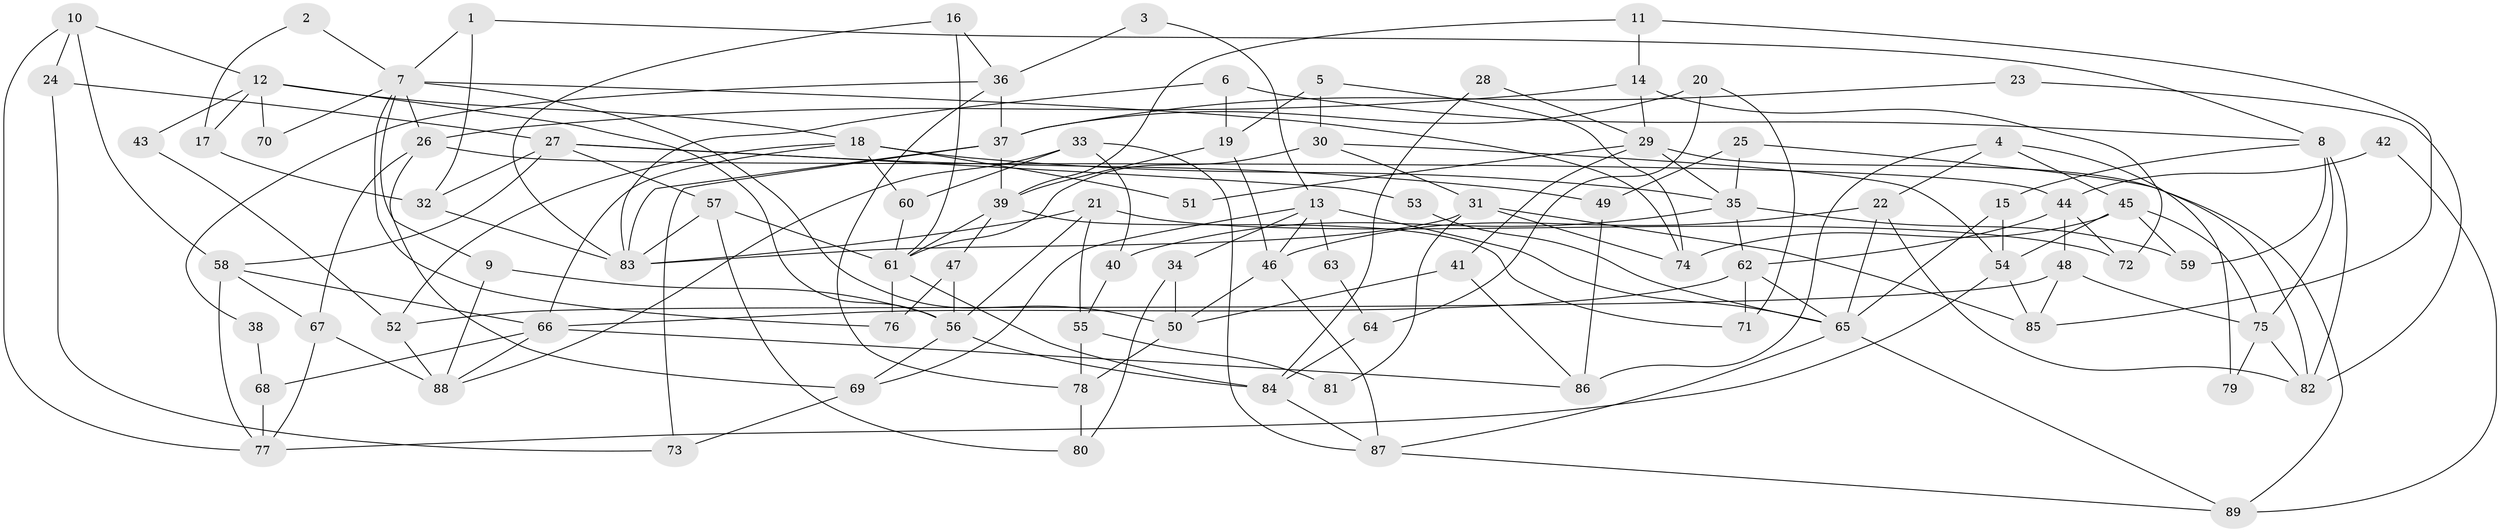 // Generated by graph-tools (version 1.1) at 2025/26/03/09/25 03:26:16]
// undirected, 89 vertices, 178 edges
graph export_dot {
graph [start="1"]
  node [color=gray90,style=filled];
  1;
  2;
  3;
  4;
  5;
  6;
  7;
  8;
  9;
  10;
  11;
  12;
  13;
  14;
  15;
  16;
  17;
  18;
  19;
  20;
  21;
  22;
  23;
  24;
  25;
  26;
  27;
  28;
  29;
  30;
  31;
  32;
  33;
  34;
  35;
  36;
  37;
  38;
  39;
  40;
  41;
  42;
  43;
  44;
  45;
  46;
  47;
  48;
  49;
  50;
  51;
  52;
  53;
  54;
  55;
  56;
  57;
  58;
  59;
  60;
  61;
  62;
  63;
  64;
  65;
  66;
  67;
  68;
  69;
  70;
  71;
  72;
  73;
  74;
  75;
  76;
  77;
  78;
  79;
  80;
  81;
  82;
  83;
  84;
  85;
  86;
  87;
  88;
  89;
  1 -- 8;
  1 -- 32;
  1 -- 7;
  2 -- 7;
  2 -- 17;
  3 -- 13;
  3 -- 36;
  4 -- 22;
  4 -- 86;
  4 -- 45;
  4 -- 79;
  5 -- 74;
  5 -- 19;
  5 -- 30;
  6 -- 19;
  6 -- 8;
  6 -- 83;
  7 -- 9;
  7 -- 26;
  7 -- 50;
  7 -- 70;
  7 -- 74;
  7 -- 76;
  8 -- 75;
  8 -- 59;
  8 -- 15;
  8 -- 82;
  9 -- 56;
  9 -- 88;
  10 -- 24;
  10 -- 12;
  10 -- 58;
  10 -- 77;
  11 -- 39;
  11 -- 85;
  11 -- 14;
  12 -- 56;
  12 -- 18;
  12 -- 17;
  12 -- 43;
  12 -- 70;
  13 -- 46;
  13 -- 65;
  13 -- 34;
  13 -- 63;
  13 -- 69;
  14 -- 26;
  14 -- 29;
  14 -- 72;
  15 -- 65;
  15 -- 54;
  16 -- 61;
  16 -- 83;
  16 -- 36;
  17 -- 32;
  18 -- 35;
  18 -- 66;
  18 -- 51;
  18 -- 52;
  18 -- 60;
  19 -- 39;
  19 -- 46;
  20 -- 71;
  20 -- 37;
  20 -- 64;
  21 -- 55;
  21 -- 83;
  21 -- 56;
  21 -- 72;
  22 -- 65;
  22 -- 82;
  22 -- 46;
  23 -- 37;
  23 -- 82;
  24 -- 27;
  24 -- 73;
  25 -- 82;
  25 -- 49;
  25 -- 35;
  26 -- 44;
  26 -- 67;
  26 -- 69;
  27 -- 57;
  27 -- 58;
  27 -- 32;
  27 -- 49;
  27 -- 53;
  28 -- 84;
  28 -- 29;
  29 -- 35;
  29 -- 41;
  29 -- 51;
  29 -- 89;
  30 -- 54;
  30 -- 31;
  30 -- 61;
  31 -- 74;
  31 -- 81;
  31 -- 83;
  31 -- 85;
  32 -- 83;
  33 -- 60;
  33 -- 88;
  33 -- 40;
  33 -- 87;
  34 -- 50;
  34 -- 80;
  35 -- 62;
  35 -- 40;
  35 -- 59;
  36 -- 37;
  36 -- 38;
  36 -- 78;
  37 -- 39;
  37 -- 83;
  37 -- 73;
  38 -- 68;
  39 -- 61;
  39 -- 47;
  39 -- 71;
  40 -- 55;
  41 -- 50;
  41 -- 86;
  42 -- 44;
  42 -- 89;
  43 -- 52;
  44 -- 72;
  44 -- 62;
  44 -- 48;
  45 -- 54;
  45 -- 59;
  45 -- 74;
  45 -- 75;
  46 -- 87;
  46 -- 50;
  47 -- 56;
  47 -- 76;
  48 -- 85;
  48 -- 52;
  48 -- 75;
  49 -- 86;
  50 -- 78;
  52 -- 88;
  53 -- 65;
  54 -- 77;
  54 -- 85;
  55 -- 78;
  55 -- 81;
  56 -- 69;
  56 -- 84;
  57 -- 80;
  57 -- 83;
  57 -- 61;
  58 -- 77;
  58 -- 66;
  58 -- 67;
  60 -- 61;
  61 -- 76;
  61 -- 84;
  62 -- 66;
  62 -- 65;
  62 -- 71;
  63 -- 64;
  64 -- 84;
  65 -- 87;
  65 -- 89;
  66 -- 88;
  66 -- 68;
  66 -- 86;
  67 -- 77;
  67 -- 88;
  68 -- 77;
  69 -- 73;
  75 -- 79;
  75 -- 82;
  78 -- 80;
  84 -- 87;
  87 -- 89;
}
